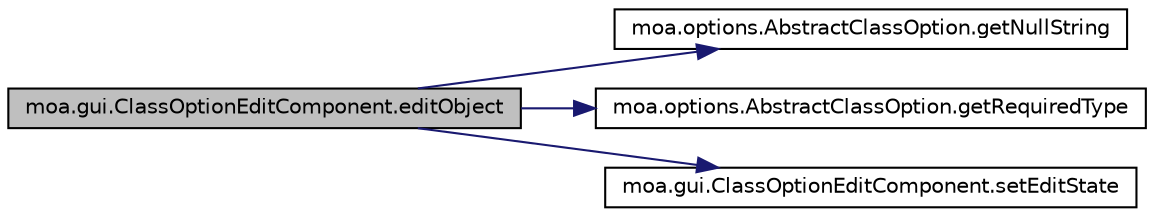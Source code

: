 digraph G
{
  edge [fontname="Helvetica",fontsize="10",labelfontname="Helvetica",labelfontsize="10"];
  node [fontname="Helvetica",fontsize="10",shape=record];
  rankdir=LR;
  Node1 [label="moa.gui.ClassOptionEditComponent.editObject",height=0.2,width=0.4,color="black", fillcolor="grey75", style="filled" fontcolor="black"];
  Node1 -> Node2 [color="midnightblue",fontsize="10",style="solid",fontname="Helvetica"];
  Node2 [label="moa.options.AbstractClassOption.getNullString",height=0.2,width=0.4,color="black", fillcolor="white", style="filled",URL="$classmoa_1_1options_1_1AbstractClassOption.html#aeeec99e392842f18ebf301603bc974c7",tooltip="Gets the null string of this option."];
  Node1 -> Node3 [color="midnightblue",fontsize="10",style="solid",fontname="Helvetica"];
  Node3 [label="moa.options.AbstractClassOption.getRequiredType",height=0.2,width=0.4,color="black", fillcolor="white", style="filled",URL="$classmoa_1_1options_1_1AbstractClassOption.html#ae597550ead9bc0dad31d574004859751",tooltip="Gets the class type of this option."];
  Node1 -> Node4 [color="midnightblue",fontsize="10",style="solid",fontname="Helvetica"];
  Node4 [label="moa.gui.ClassOptionEditComponent.setEditState",height=0.2,width=0.4,color="black", fillcolor="white", style="filled",URL="$classmoa_1_1gui_1_1ClassOptionEditComponent.html#ad083e6bc238291ddc5b4938354c32c1a",tooltip="Sets the state of the component."];
}
